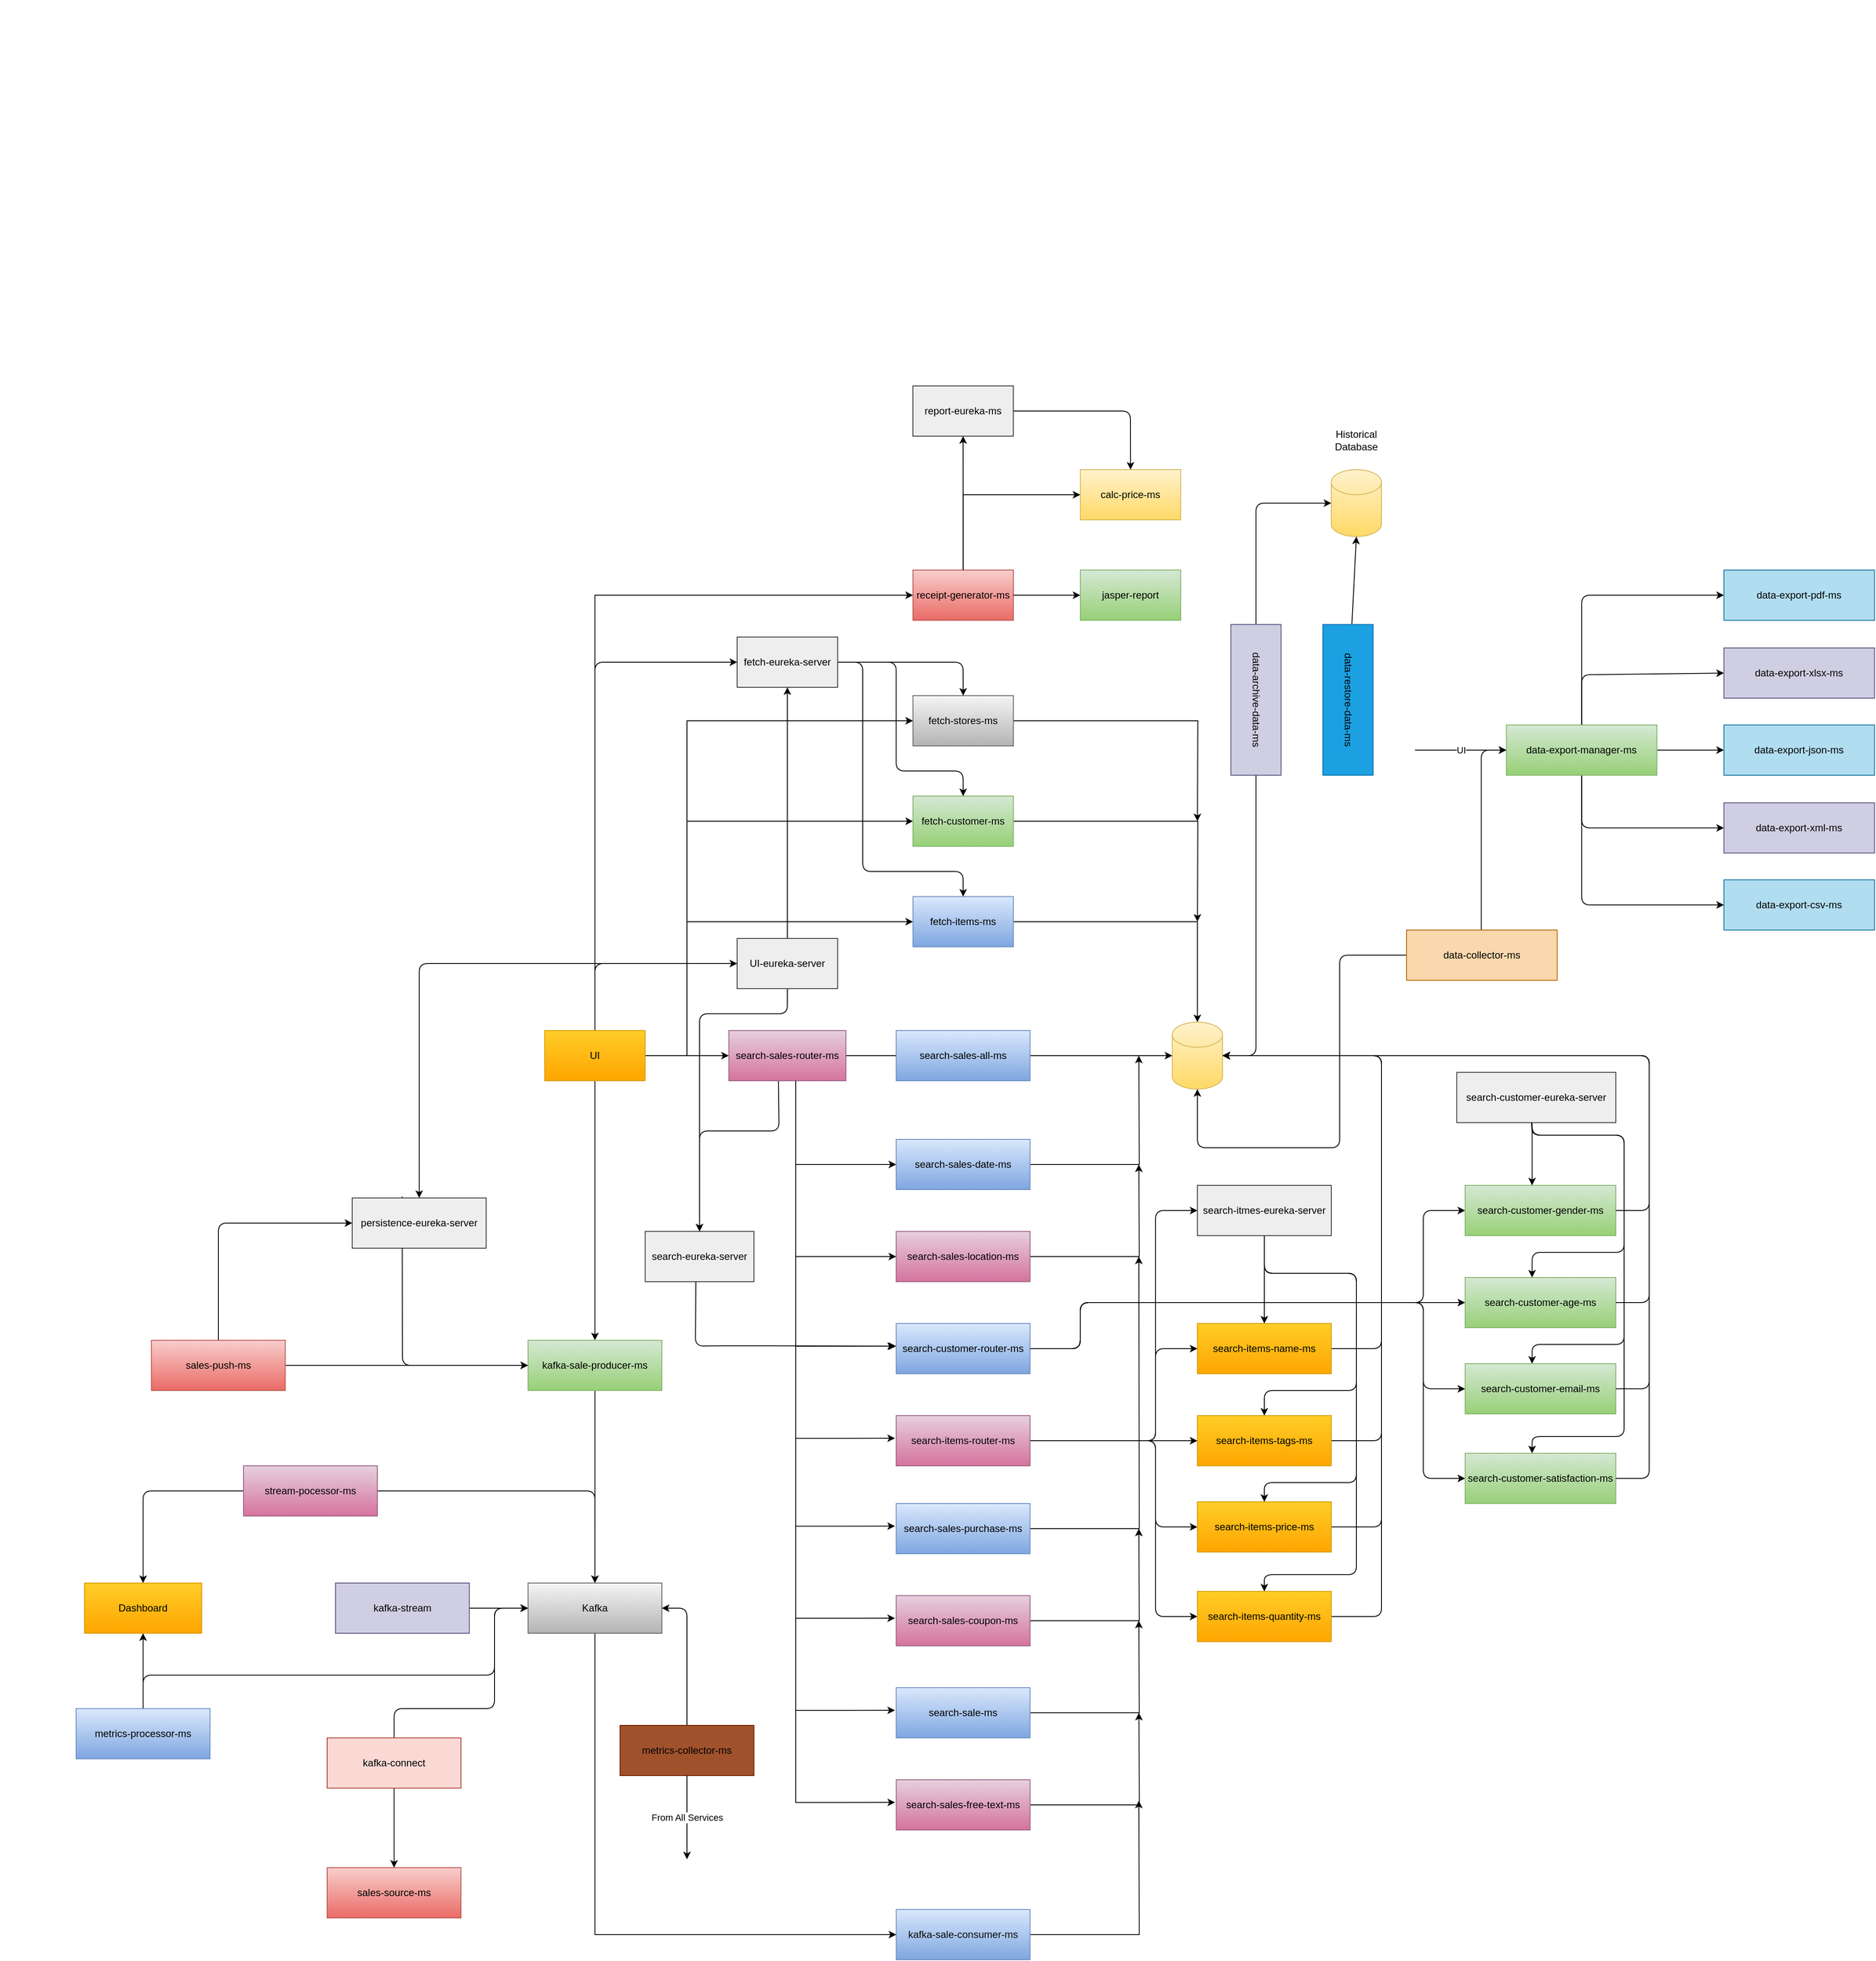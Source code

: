 <mxfile>
    <diagram name="Page-1" id="LnwlIgTbzqFxvhUvmdAp">
        <mxGraphModel dx="648" dy="462" grid="1" gridSize="10" guides="1" tooltips="1" connect="1" arrows="1" fold="1" page="1" pageScale="1" pageWidth="2339" pageHeight="3300" math="0" shadow="0">
            <root>
                <mxCell id="0"/>
                <mxCell id="1" parent="0"/>
                <mxCell id="n_p32m99cEEpmiuZ1xKt-35" style="edgeStyle=orthogonalEdgeStyle;rounded=0;orthogonalLoop=1;jettySize=auto;html=1;" parent="1" source="k_AekQBZjhVLjZ5sFI8h-2" edge="1">
                    <mxGeometry relative="1" as="geometry">
                        <mxPoint x="1430" y="980" as="targetPoint"/>
                    </mxGeometry>
                </mxCell>
                <mxCell id="n_p32m99cEEpmiuZ1xKt-33" style="edgeStyle=orthogonalEdgeStyle;rounded=0;orthogonalLoop=1;jettySize=auto;html=1;" parent="1" source="k_AekQBZjhVLjZ5sFI8h-3" edge="1">
                    <mxGeometry relative="1" as="geometry">
                        <mxPoint x="1430" y="1100" as="targetPoint"/>
                    </mxGeometry>
                </mxCell>
                <mxCell id="n_p32m99cEEpmiuZ1xKt-31" style="edgeStyle=orthogonalEdgeStyle;rounded=0;orthogonalLoop=1;jettySize=auto;html=1;" parent="1" source="k_AekQBZjhVLjZ5sFI8h-4" target="k_AekQBZjhVLjZ5sFI8h-16" edge="1">
                    <mxGeometry relative="1" as="geometry"/>
                </mxCell>
                <mxCell id="n_p32m99cEEpmiuZ1xKt-2" style="edgeStyle=orthogonalEdgeStyle;rounded=0;orthogonalLoop=1;jettySize=auto;html=1;entryX=0;entryY=0.5;entryDx=0;entryDy=0;" parent="1" source="k_AekQBZjhVLjZ5sFI8h-6" target="n_p32m99cEEpmiuZ1xKt-1" edge="1">
                    <mxGeometry relative="1" as="geometry"/>
                </mxCell>
                <mxCell id="n_p32m99cEEpmiuZ1xKt-30" style="edgeStyle=orthogonalEdgeStyle;rounded=0;orthogonalLoop=1;jettySize=auto;html=1;entryX=0;entryY=0.5;entryDx=0;entryDy=0;" parent="1" target="k_AekQBZjhVLjZ5sFI8h-4" edge="1">
                    <mxGeometry relative="1" as="geometry">
                        <mxPoint x="770" y="1260" as="sourcePoint"/>
                        <Array as="points">
                            <mxPoint x="820" y="1260"/>
                            <mxPoint x="820" y="1100"/>
                        </Array>
                    </mxGeometry>
                </mxCell>
                <mxCell id="n_p32m99cEEpmiuZ1xKt-32" style="edgeStyle=orthogonalEdgeStyle;rounded=0;orthogonalLoop=1;jettySize=auto;html=1;entryX=0;entryY=0.5;entryDx=0;entryDy=0;" parent="1" source="k_AekQBZjhVLjZ5sFI8h-6" target="k_AekQBZjhVLjZ5sFI8h-3" edge="1">
                    <mxGeometry relative="1" as="geometry">
                        <Array as="points">
                            <mxPoint x="820" y="1260"/>
                            <mxPoint x="820" y="980"/>
                        </Array>
                    </mxGeometry>
                </mxCell>
                <mxCell id="n_p32m99cEEpmiuZ1xKt-34" style="edgeStyle=orthogonalEdgeStyle;rounded=0;orthogonalLoop=1;jettySize=auto;html=1;entryX=0;entryY=0.5;entryDx=0;entryDy=0;" parent="1" source="k_AekQBZjhVLjZ5sFI8h-6" target="k_AekQBZjhVLjZ5sFI8h-2" edge="1">
                    <mxGeometry relative="1" as="geometry">
                        <Array as="points">
                            <mxPoint x="820" y="1260"/>
                            <mxPoint x="820" y="860"/>
                        </Array>
                    </mxGeometry>
                </mxCell>
                <mxCell id="n_p32m99cEEpmiuZ1xKt-36" style="edgeStyle=orthogonalEdgeStyle;rounded=0;orthogonalLoop=1;jettySize=auto;html=1;entryX=0;entryY=0.5;entryDx=0;entryDy=0;" parent="1" source="k_AekQBZjhVLjZ5sFI8h-6" target="k_AekQBZjhVLjZ5sFI8h-7" edge="1">
                    <mxGeometry relative="1" as="geometry">
                        <mxPoint x="710" y="690" as="targetPoint"/>
                        <Array as="points">
                            <mxPoint x="710" y="710"/>
                        </Array>
                    </mxGeometry>
                </mxCell>
                <mxCell id="n_p32m99cEEpmiuZ1xKt-47" style="edgeStyle=orthogonalEdgeStyle;rounded=0;orthogonalLoop=1;jettySize=auto;html=1;entryX=0.5;entryY=0;entryDx=0;entryDy=0;" parent="1" source="k_AekQBZjhVLjZ5sFI8h-6" target="n_p32m99cEEpmiuZ1xKt-45" edge="1">
                    <mxGeometry relative="1" as="geometry"/>
                </mxCell>
                <mxCell id="66" style="edgeStyle=none;html=1;entryX=0;entryY=0.5;entryDx=0;entryDy=0;fontColor=#000000;" parent="1" source="k_AekQBZjhVLjZ5sFI8h-6" target="64" edge="1">
                    <mxGeometry relative="1" as="geometry">
                        <Array as="points">
                            <mxPoint x="710" y="1000"/>
                            <mxPoint x="710" y="790"/>
                        </Array>
                    </mxGeometry>
                </mxCell>
                <mxCell id="96" style="edgeStyle=none;html=1;entryX=0;entryY=0.5;entryDx=0;entryDy=0;fontColor=#000000;" parent="1" source="k_AekQBZjhVLjZ5sFI8h-6" target="95" edge="1">
                    <mxGeometry relative="1" as="geometry">
                        <Array as="points">
                            <mxPoint x="710" y="1150"/>
                        </Array>
                    </mxGeometry>
                </mxCell>
                <mxCell id="k_AekQBZjhVLjZ5sFI8h-6" value="&lt;font color=&quot;#000000&quot;&gt;UI&lt;/font&gt;" style="rounded=0;whiteSpace=wrap;html=1;fillColor=#ffcd28;gradientColor=#ffa500;strokeColor=#d79b00;" parent="1" vertex="1">
                    <mxGeometry x="650" y="1230" width="120" height="60" as="geometry"/>
                </mxCell>
                <mxCell id="k_AekQBZjhVLjZ5sFI8h-16" value="" style="shape=cylinder3;whiteSpace=wrap;html=1;boundedLbl=1;backgroundOutline=1;size=15;fillColor=#fff2cc;gradientColor=#ffd966;strokeColor=#d6b656;" parent="1" vertex="1">
                    <mxGeometry x="1400" y="1220" width="60" height="80" as="geometry"/>
                </mxCell>
                <mxCell id="n_p32m99cEEpmiuZ1xKt-44" style="edgeStyle=orthogonalEdgeStyle;rounded=0;orthogonalLoop=1;jettySize=auto;html=1;" parent="1" source="k_AekQBZjhVLjZ5sFI8h-20" edge="1">
                    <mxGeometry relative="1" as="geometry">
                        <mxPoint x="1360" y="2150" as="targetPoint"/>
                    </mxGeometry>
                </mxCell>
                <mxCell id="k_AekQBZjhVLjZ5sFI8h-20" value="&lt;font color=&quot;#0b0a0a&quot;&gt;kafka-sale-consumer-ms&lt;/font&gt;" style="rounded=0;whiteSpace=wrap;html=1;fillColor=#dae8fc;gradientColor=#7ea6e0;strokeColor=#6c8ebf;" parent="1" vertex="1">
                    <mxGeometry x="1070.09" y="2280" width="159.91" height="60" as="geometry"/>
                </mxCell>
                <mxCell id="k_AekQBZjhVLjZ5sFI8h-23" value="" style="whiteSpace=wrap;html=1;aspect=fixed;" parent="1" vertex="1">
                    <mxGeometry width="90" as="geometry"/>
                </mxCell>
                <mxCell id="n_p32m99cEEpmiuZ1xKt-8" style="edgeStyle=orthogonalEdgeStyle;rounded=0;orthogonalLoop=1;jettySize=auto;html=1;entryX=0;entryY=0.5;entryDx=0;entryDy=0;" parent="1" source="n_p32m99cEEpmiuZ1xKt-1" target="n_p32m99cEEpmiuZ1xKt-7" edge="1">
                    <mxGeometry relative="1" as="geometry">
                        <Array as="points">
                            <mxPoint x="950" y="1500"/>
                        </Array>
                    </mxGeometry>
                </mxCell>
                <mxCell id="n_p32m99cEEpmiuZ1xKt-11" style="edgeStyle=orthogonalEdgeStyle;rounded=0;orthogonalLoop=1;jettySize=auto;html=1;entryX=-0.009;entryY=0.451;entryDx=0;entryDy=0;entryPerimeter=0;" parent="1" target="n_p32m99cEEpmiuZ1xKt-10" edge="1">
                    <mxGeometry relative="1" as="geometry">
                        <mxPoint x="890" y="1260" as="sourcePoint"/>
                        <mxPoint x="1063" y="1608" as="targetPoint"/>
                        <Array as="points">
                            <mxPoint x="950" y="1261"/>
                            <mxPoint x="950" y="1607"/>
                        </Array>
                    </mxGeometry>
                </mxCell>
                <mxCell id="72" style="edgeStyle=none;html=1;fontColor=#000000;exitX=0.566;exitY=1.006;exitDx=0;exitDy=0;exitPerimeter=0;entryX=0.5;entryY=0;entryDx=0;entryDy=0;" parent="1" target="71" edge="1">
                    <mxGeometry relative="1" as="geometry">
                        <mxPoint x="929.28" y="1290.0" as="sourcePoint"/>
                        <mxPoint x="840" y="1469" as="targetPoint"/>
                        <Array as="points">
                            <mxPoint x="930" y="1350"/>
                            <mxPoint x="890" y="1350"/>
                            <mxPoint x="835" y="1350"/>
                        </Array>
                    </mxGeometry>
                </mxCell>
                <mxCell id="n_p32m99cEEpmiuZ1xKt-1" value="&lt;font color=&quot;#000000&quot;&gt;search-sales-router-ms&lt;/font&gt;" style="rounded=0;whiteSpace=wrap;html=1;fillColor=#e6d0de;gradientColor=#d5739d;strokeColor=#996185;" parent="1" vertex="1">
                    <mxGeometry x="870" y="1230" width="140" height="60" as="geometry"/>
                </mxCell>
                <mxCell id="n_p32m99cEEpmiuZ1xKt-3" style="edgeStyle=orthogonalEdgeStyle;rounded=0;orthogonalLoop=1;jettySize=auto;html=1;entryX=0;entryY=0.5;entryDx=0;entryDy=0;entryPerimeter=0;" parent="1" source="n_p32m99cEEpmiuZ1xKt-1" target="k_AekQBZjhVLjZ5sFI8h-16" edge="1">
                    <mxGeometry relative="1" as="geometry"/>
                </mxCell>
                <mxCell id="n_p32m99cEEpmiuZ1xKt-6" style="edgeStyle=orthogonalEdgeStyle;rounded=0;orthogonalLoop=1;jettySize=auto;html=1;" parent="1" source="n_p32m99cEEpmiuZ1xKt-4" edge="1">
                    <mxGeometry relative="1" as="geometry">
                        <mxPoint x="1360" y="1260" as="targetPoint"/>
                    </mxGeometry>
                </mxCell>
                <mxCell id="n_p32m99cEEpmiuZ1xKt-4" value="&lt;span style=&quot;color: rgb(0, 0, 0);&quot;&gt;search-sales-date-ms&lt;/span&gt;" style="rounded=0;whiteSpace=wrap;html=1;fillColor=#dae8fc;gradientColor=#7ea6e0;strokeColor=#6c8ebf;" parent="1" vertex="1">
                    <mxGeometry x="1070" y="1360" width="160" height="60" as="geometry"/>
                </mxCell>
                <mxCell id="n_p32m99cEEpmiuZ1xKt-5" style="edgeStyle=orthogonalEdgeStyle;rounded=0;orthogonalLoop=1;jettySize=auto;html=1;entryX=0;entryY=0.5;entryDx=0;entryDy=0;" parent="1" target="n_p32m99cEEpmiuZ1xKt-4" edge="1">
                    <mxGeometry relative="1" as="geometry">
                        <mxPoint x="950" y="1290" as="sourcePoint"/>
                        <mxPoint x="1050" y="1367.02" as="targetPoint"/>
                        <Array as="points">
                            <mxPoint x="950" y="1290"/>
                            <mxPoint x="950" y="1390"/>
                        </Array>
                    </mxGeometry>
                </mxCell>
                <mxCell id="n_p32m99cEEpmiuZ1xKt-9" style="edgeStyle=orthogonalEdgeStyle;rounded=0;orthogonalLoop=1;jettySize=auto;html=1;" parent="1" source="n_p32m99cEEpmiuZ1xKt-7" edge="1">
                    <mxGeometry relative="1" as="geometry">
                        <mxPoint x="1360" y="1390" as="targetPoint"/>
                    </mxGeometry>
                </mxCell>
                <mxCell id="n_p32m99cEEpmiuZ1xKt-7" value="&lt;span style=&quot;color: rgb(0, 0, 0);&quot;&gt;search-sales-location-ms&lt;/span&gt;" style="rounded=0;whiteSpace=wrap;html=1;fillColor=#e6d0de;gradientColor=#d5739d;strokeColor=#996185;" parent="1" vertex="1">
                    <mxGeometry x="1070" y="1470" width="160" height="60" as="geometry"/>
                </mxCell>
                <mxCell id="n_p32m99cEEpmiuZ1xKt-10" value="&lt;span style=&quot;color: rgb(0, 0, 0);&quot;&gt;search-customer-router-ms&lt;/span&gt;" style="rounded=0;whiteSpace=wrap;html=1;fillColor=#dae8fc;gradientColor=#7ea6e0;strokeColor=#6c8ebf;" parent="1" vertex="1">
                    <mxGeometry x="1070" y="1580" width="160" height="60" as="geometry"/>
                </mxCell>
                <mxCell id="n_p32m99cEEpmiuZ1xKt-14" style="edgeStyle=orthogonalEdgeStyle;rounded=0;orthogonalLoop=1;jettySize=auto;html=1;entryX=-0.009;entryY=0.451;entryDx=0;entryDy=0;entryPerimeter=0;" parent="1" target="n_p32m99cEEpmiuZ1xKt-16" edge="1">
                    <mxGeometry relative="1" as="geometry">
                        <mxPoint x="950" y="1290" as="sourcePoint"/>
                        <mxPoint x="1063" y="1718" as="targetPoint"/>
                        <Array as="points">
                            <mxPoint x="950" y="1717"/>
                        </Array>
                    </mxGeometry>
                </mxCell>
                <mxCell id="17" style="edgeStyle=none;html=1;fontColor=#000000;entryX=0;entryY=0.5;entryDx=0;entryDy=0;" parent="1" source="n_p32m99cEEpmiuZ1xKt-16" target="14" edge="1">
                    <mxGeometry relative="1" as="geometry">
                        <mxPoint x="1410" y="1720" as="targetPoint"/>
                    </mxGeometry>
                </mxCell>
                <mxCell id="18" style="edgeStyle=none;html=1;entryX=0;entryY=0.5;entryDx=0;entryDy=0;fontColor=#000000;" parent="1" source="n_p32m99cEEpmiuZ1xKt-16" target="13" edge="1">
                    <mxGeometry relative="1" as="geometry">
                        <Array as="points">
                            <mxPoint x="1380" y="1720"/>
                            <mxPoint x="1380" y="1610"/>
                        </Array>
                    </mxGeometry>
                </mxCell>
                <mxCell id="19" style="edgeStyle=none;html=1;entryX=0;entryY=0.5;entryDx=0;entryDy=0;fontColor=#000000;" parent="1" source="n_p32m99cEEpmiuZ1xKt-16" target="15" edge="1">
                    <mxGeometry relative="1" as="geometry">
                        <Array as="points">
                            <mxPoint x="1380" y="1720"/>
                            <mxPoint x="1380" y="1823"/>
                        </Array>
                    </mxGeometry>
                </mxCell>
                <mxCell id="20" style="edgeStyle=none;html=1;entryX=0;entryY=0.5;entryDx=0;entryDy=0;fontColor=#000000;" parent="1" source="n_p32m99cEEpmiuZ1xKt-16" target="16" edge="1">
                    <mxGeometry relative="1" as="geometry">
                        <Array as="points">
                            <mxPoint x="1380" y="1720"/>
                            <mxPoint x="1380" y="1830"/>
                            <mxPoint x="1380" y="1930"/>
                        </Array>
                    </mxGeometry>
                </mxCell>
                <mxCell id="78" style="edgeStyle=none;html=1;entryX=0;entryY=0.5;entryDx=0;entryDy=0;fontColor=#000000;exitX=1;exitY=0.5;exitDx=0;exitDy=0;" parent="1" source="n_p32m99cEEpmiuZ1xKt-16" target="74" edge="1">
                    <mxGeometry relative="1" as="geometry">
                        <Array as="points">
                            <mxPoint x="1380" y="1720"/>
                            <mxPoint x="1380" y="1445"/>
                        </Array>
                    </mxGeometry>
                </mxCell>
                <mxCell id="n_p32m99cEEpmiuZ1xKt-16" value="&lt;span style=&quot;color: rgb(0, 0, 0);&quot;&gt;search-items-router-ms&lt;/span&gt;" style="rounded=0;whiteSpace=wrap;html=1;fillColor=#e6d0de;gradientColor=#d5739d;strokeColor=#996185;" parent="1" vertex="1">
                    <mxGeometry x="1070" y="1690" width="160" height="60" as="geometry"/>
                </mxCell>
                <mxCell id="n_p32m99cEEpmiuZ1xKt-17" style="edgeStyle=orthogonalEdgeStyle;rounded=0;orthogonalLoop=1;jettySize=auto;html=1;entryX=-0.009;entryY=0.451;entryDx=0;entryDy=0;entryPerimeter=0;" parent="1" target="n_p32m99cEEpmiuZ1xKt-19" edge="1">
                    <mxGeometry relative="1" as="geometry">
                        <mxPoint x="950" y="1290" as="sourcePoint"/>
                        <mxPoint x="1063" y="1823" as="targetPoint"/>
                        <Array as="points">
                            <mxPoint x="950" y="1822"/>
                        </Array>
                    </mxGeometry>
                </mxCell>
                <mxCell id="n_p32m99cEEpmiuZ1xKt-18" style="edgeStyle=orthogonalEdgeStyle;rounded=0;orthogonalLoop=1;jettySize=auto;html=1;" parent="1" source="n_p32m99cEEpmiuZ1xKt-19" edge="1">
                    <mxGeometry relative="1" as="geometry">
                        <mxPoint x="1360" y="1500" as="targetPoint"/>
                    </mxGeometry>
                </mxCell>
                <mxCell id="n_p32m99cEEpmiuZ1xKt-19" value="&lt;span style=&quot;color: rgb(0, 0, 0);&quot;&gt;search-sales-purchase-ms&lt;/span&gt;" style="rounded=0;whiteSpace=wrap;html=1;fillColor=#dae8fc;gradientColor=#7ea6e0;strokeColor=#6c8ebf;" parent="1" vertex="1">
                    <mxGeometry x="1070" y="1795" width="160" height="60" as="geometry"/>
                </mxCell>
                <mxCell id="n_p32m99cEEpmiuZ1xKt-20" style="edgeStyle=orthogonalEdgeStyle;rounded=0;orthogonalLoop=1;jettySize=auto;html=1;entryX=-0.009;entryY=0.451;entryDx=0;entryDy=0;entryPerimeter=0;" parent="1" target="n_p32m99cEEpmiuZ1xKt-22" edge="1">
                    <mxGeometry relative="1" as="geometry">
                        <mxPoint x="950" y="1290" as="sourcePoint"/>
                        <mxPoint x="1063" y="1933" as="targetPoint"/>
                        <Array as="points">
                            <mxPoint x="950" y="1932"/>
                        </Array>
                    </mxGeometry>
                </mxCell>
                <mxCell id="n_p32m99cEEpmiuZ1xKt-21" style="edgeStyle=orthogonalEdgeStyle;rounded=0;orthogonalLoop=1;jettySize=auto;html=1;" parent="1" source="n_p32m99cEEpmiuZ1xKt-22" edge="1">
                    <mxGeometry relative="1" as="geometry">
                        <mxPoint x="1360" y="1825" as="targetPoint"/>
                    </mxGeometry>
                </mxCell>
                <mxCell id="n_p32m99cEEpmiuZ1xKt-22" value="&lt;span style=&quot;color: rgb(0, 0, 0);&quot;&gt;search-sales&lt;/span&gt;&lt;font color=&quot;#000000&quot;&gt;-coupon-ms&lt;/font&gt;" style="rounded=0;whiteSpace=wrap;html=1;fillColor=#e6d0de;gradientColor=#d5739d;strokeColor=#996185;" parent="1" vertex="1">
                    <mxGeometry x="1070" y="1905" width="160" height="60" as="geometry"/>
                </mxCell>
                <mxCell id="n_p32m99cEEpmiuZ1xKt-24" style="edgeStyle=orthogonalEdgeStyle;rounded=0;orthogonalLoop=1;jettySize=auto;html=1;entryX=-0.009;entryY=0.451;entryDx=0;entryDy=0;entryPerimeter=0;" parent="1" target="n_p32m99cEEpmiuZ1xKt-26" edge="1">
                    <mxGeometry relative="1" as="geometry">
                        <mxPoint x="950" y="1290" as="sourcePoint"/>
                        <mxPoint x="1063" y="2043" as="targetPoint"/>
                        <Array as="points">
                            <mxPoint x="950" y="2042"/>
                        </Array>
                    </mxGeometry>
                </mxCell>
                <mxCell id="n_p32m99cEEpmiuZ1xKt-25" style="edgeStyle=orthogonalEdgeStyle;rounded=0;orthogonalLoop=1;jettySize=auto;html=1;" parent="1" source="n_p32m99cEEpmiuZ1xKt-26" edge="1">
                    <mxGeometry relative="1" as="geometry">
                        <mxPoint x="1360" y="1935" as="targetPoint"/>
                    </mxGeometry>
                </mxCell>
                <mxCell id="n_p32m99cEEpmiuZ1xKt-26" value="&lt;span style=&quot;color: rgb(0, 0, 0);&quot;&gt;search-sale-ms&lt;/span&gt;" style="rounded=0;whiteSpace=wrap;html=1;fillColor=#dae8fc;gradientColor=#7ea6e0;strokeColor=#6c8ebf;" parent="1" vertex="1">
                    <mxGeometry x="1070" y="2015" width="160" height="60" as="geometry"/>
                </mxCell>
                <mxCell id="n_p32m99cEEpmiuZ1xKt-27" style="edgeStyle=orthogonalEdgeStyle;rounded=0;orthogonalLoop=1;jettySize=auto;html=1;entryX=-0.009;entryY=0.451;entryDx=0;entryDy=0;entryPerimeter=0;" parent="1" target="n_p32m99cEEpmiuZ1xKt-29" edge="1">
                    <mxGeometry relative="1" as="geometry">
                        <mxPoint x="950" y="1300" as="sourcePoint"/>
                        <mxPoint x="1063.09" y="2153" as="targetPoint"/>
                        <Array as="points">
                            <mxPoint x="950" y="1290"/>
                            <mxPoint x="950" y="2152"/>
                        </Array>
                    </mxGeometry>
                </mxCell>
                <mxCell id="n_p32m99cEEpmiuZ1xKt-28" style="edgeStyle=orthogonalEdgeStyle;rounded=0;orthogonalLoop=1;jettySize=auto;html=1;" parent="1" source="n_p32m99cEEpmiuZ1xKt-29" edge="1">
                    <mxGeometry relative="1" as="geometry">
                        <mxPoint x="1360.09" y="2045" as="targetPoint"/>
                    </mxGeometry>
                </mxCell>
                <mxCell id="n_p32m99cEEpmiuZ1xKt-29" value="&lt;span style=&quot;color: rgb(0, 0, 0);&quot;&gt;search-sales-free-text-ms&lt;/span&gt;" style="rounded=0;whiteSpace=wrap;html=1;fillColor=#e6d0de;gradientColor=#d5739d;strokeColor=#996185;" parent="1" vertex="1">
                    <mxGeometry x="1070.09" y="2125" width="160" height="60" as="geometry"/>
                </mxCell>
                <mxCell id="n_p32m99cEEpmiuZ1xKt-43" style="edgeStyle=orthogonalEdgeStyle;rounded=0;orthogonalLoop=1;jettySize=auto;html=1;entryX=0;entryY=0.5;entryDx=0;entryDy=0;exitX=0.5;exitY=1;exitDx=0;exitDy=0;" parent="1" source="n_p32m99cEEpmiuZ1xKt-41" target="k_AekQBZjhVLjZ5sFI8h-20" edge="1">
                    <mxGeometry relative="1" as="geometry">
                        <mxPoint x="710" y="1730" as="sourcePoint"/>
                        <Array as="points">
                            <mxPoint x="710" y="2310"/>
                        </Array>
                    </mxGeometry>
                </mxCell>
                <mxCell id="n_p32m99cEEpmiuZ1xKt-41" value="&lt;font color=&quot;#000000&quot;&gt;Kafka&lt;/font&gt;" style="rounded=0;whiteSpace=wrap;html=1;fillColor=#f5f5f5;gradientColor=#b3b3b3;strokeColor=#666666;" parent="1" vertex="1">
                    <mxGeometry x="630.05" y="1890" width="159.91" height="60" as="geometry"/>
                </mxCell>
                <mxCell id="n_p32m99cEEpmiuZ1xKt-48" style="edgeStyle=orthogonalEdgeStyle;rounded=0;orthogonalLoop=1;jettySize=auto;html=1;entryX=0.5;entryY=0;entryDx=0;entryDy=0;" parent="1" source="n_p32m99cEEpmiuZ1xKt-45" target="n_p32m99cEEpmiuZ1xKt-41" edge="1">
                    <mxGeometry relative="1" as="geometry"/>
                </mxCell>
                <mxCell id="n_p32m99cEEpmiuZ1xKt-45" value="&lt;font color=&quot;#000000&quot;&gt;kafka-sale-producer-ms&lt;/font&gt;" style="rounded=0;whiteSpace=wrap;html=1;fillColor=#d5e8d4;gradientColor=#97d077;strokeColor=#82b366;" parent="1" vertex="1">
                    <mxGeometry x="630.05" y="1600" width="159.91" height="60" as="geometry"/>
                </mxCell>
                <mxCell id="oRM4DhLdFYv9oafPMZ9c-1" value="&lt;span style=&quot;color: rgb(0, 0, 0);&quot;&gt;search-sales-all-ms&lt;/span&gt;" style="rounded=0;whiteSpace=wrap;html=1;fillColor=#dae8fc;gradientColor=#7ea6e0;strokeColor=#6c8ebf;" parent="1" vertex="1">
                    <mxGeometry x="1070" y="1230" width="160" height="60" as="geometry"/>
                </mxCell>
                <mxCell id="21" style="edgeStyle=none;html=1;fontColor=#000000;entryX=0;entryY=0.5;entryDx=0;entryDy=0;" parent="1" target="26" edge="1">
                    <mxGeometry relative="1" as="geometry">
                        <mxPoint x="1730" y="1555" as="targetPoint"/>
                        <mxPoint x="1230" y="1610" as="sourcePoint"/>
                        <Array as="points">
                            <mxPoint x="1290" y="1610"/>
                            <mxPoint x="1290" y="1555"/>
                        </Array>
                    </mxGeometry>
                </mxCell>
                <mxCell id="22" style="edgeStyle=none;html=1;entryX=0;entryY=0.5;entryDx=0;entryDy=0;fontColor=#000000;" parent="1" target="25" edge="1">
                    <mxGeometry relative="1" as="geometry">
                        <mxPoint x="1230" y="1610" as="sourcePoint"/>
                        <Array as="points">
                            <mxPoint x="1290" y="1610"/>
                            <mxPoint x="1290" y="1555"/>
                            <mxPoint x="1700" y="1555"/>
                            <mxPoint x="1700" y="1445"/>
                        </Array>
                    </mxGeometry>
                </mxCell>
                <mxCell id="23" style="edgeStyle=none;html=1;entryX=0;entryY=0.5;entryDx=0;entryDy=0;fontColor=#000000;" parent="1" target="27" edge="1">
                    <mxGeometry relative="1" as="geometry">
                        <mxPoint x="1230" y="1610" as="sourcePoint"/>
                        <Array as="points">
                            <mxPoint x="1290" y="1610"/>
                            <mxPoint x="1290" y="1555"/>
                            <mxPoint x="1700" y="1555"/>
                            <mxPoint x="1700" y="1658"/>
                        </Array>
                    </mxGeometry>
                </mxCell>
                <mxCell id="24" style="edgeStyle=none;html=1;entryX=0;entryY=0.5;entryDx=0;entryDy=0;fontColor=#000000;" parent="1" target="28" edge="1">
                    <mxGeometry relative="1" as="geometry">
                        <mxPoint x="1230" y="1610" as="sourcePoint"/>
                        <Array as="points">
                            <mxPoint x="1290" y="1610"/>
                            <mxPoint x="1290" y="1555"/>
                            <mxPoint x="1700" y="1555"/>
                            <mxPoint x="1700" y="1665"/>
                            <mxPoint x="1700" y="1765"/>
                        </Array>
                    </mxGeometry>
                </mxCell>
                <mxCell id="31" value="" style="group" parent="1" vertex="1" connectable="0">
                    <mxGeometry x="1750" y="1415" width="180" height="380" as="geometry"/>
                </mxCell>
                <mxCell id="25" value="&lt;span style=&quot;color: rgb(0, 0, 0);&quot;&gt;search-customer-gender-ms&lt;/span&gt;" style="rounded=0;whiteSpace=wrap;html=1;fillColor=#d5e8d4;gradientColor=#97d077;strokeColor=#82b366;" parent="31" vertex="1">
                    <mxGeometry width="180" height="60" as="geometry"/>
                </mxCell>
                <mxCell id="26" value="&lt;span style=&quot;color: rgb(0, 0, 0);&quot;&gt;search-customer-age-ms&lt;/span&gt;" style="rounded=0;whiteSpace=wrap;html=1;fillColor=#d5e8d4;gradientColor=#97d077;strokeColor=#82b366;" parent="31" vertex="1">
                    <mxGeometry y="110" width="180" height="60" as="geometry"/>
                </mxCell>
                <mxCell id="27" value="&lt;span style=&quot;color: rgb(0, 0, 0);&quot;&gt;search-customer-email-ms&lt;/span&gt;" style="rounded=0;whiteSpace=wrap;html=1;fillColor=#d5e8d4;gradientColor=#97d077;strokeColor=#82b366;" parent="31" vertex="1">
                    <mxGeometry y="213" width="180" height="60" as="geometry"/>
                </mxCell>
                <mxCell id="28" value="&lt;font color=&quot;#000000&quot;&gt;search-customer-satisfaction&lt;/font&gt;&lt;font color=&quot;#000000&quot;&gt;-ms&lt;/font&gt;" style="rounded=0;whiteSpace=wrap;html=1;fillColor=#d5e8d4;gradientColor=#97d077;strokeColor=#82b366;" parent="31" vertex="1">
                    <mxGeometry y="320" width="180" height="60" as="geometry"/>
                </mxCell>
                <mxCell id="84" style="edgeStyle=none;html=1;entryX=0.5;entryY=0;entryDx=0;entryDy=0;fontColor=#000000;" parent="31" edge="1">
                    <mxGeometry relative="1" as="geometry">
                        <mxPoint x="80" y="-105" as="sourcePoint"/>
                        <mxPoint x="80" as="targetPoint"/>
                    </mxGeometry>
                </mxCell>
                <mxCell id="85" style="edgeStyle=none;html=1;exitX=0.5;exitY=1;exitDx=0;exitDy=0;fontColor=#000000;" parent="31" edge="1">
                    <mxGeometry relative="1" as="geometry">
                        <mxPoint x="80" y="-105" as="sourcePoint"/>
                        <mxPoint x="80" y="110" as="targetPoint"/>
                        <Array as="points">
                            <mxPoint x="80" y="-60"/>
                            <mxPoint x="190" y="-60"/>
                            <mxPoint x="190" y="80"/>
                            <mxPoint x="80" y="80"/>
                        </Array>
                    </mxGeometry>
                </mxCell>
                <mxCell id="86" style="edgeStyle=none;html=1;fontColor=#000000;exitX=0.5;exitY=1;exitDx=0;exitDy=0;entryX=0.5;entryY=0;entryDx=0;entryDy=0;" parent="31" edge="1">
                    <mxGeometry relative="1" as="geometry">
                        <mxPoint x="80" y="-105" as="sourcePoint"/>
                        <mxPoint x="80" y="213" as="targetPoint"/>
                        <Array as="points">
                            <mxPoint x="80" y="-60"/>
                            <mxPoint x="190" y="-60"/>
                            <mxPoint x="190" y="80"/>
                            <mxPoint x="190" y="190"/>
                            <mxPoint x="80" y="190"/>
                        </Array>
                    </mxGeometry>
                </mxCell>
                <mxCell id="87" style="edgeStyle=none;html=1;entryX=0.5;entryY=0;entryDx=0;entryDy=0;fontColor=#000000;exitX=0.47;exitY=0.998;exitDx=0;exitDy=0;exitPerimeter=0;" parent="31" source="76" edge="1">
                    <mxGeometry relative="1" as="geometry">
                        <mxPoint x="80" y="-95" as="sourcePoint"/>
                        <mxPoint x="80" y="320.0" as="targetPoint"/>
                        <Array as="points">
                            <mxPoint x="80" y="-60"/>
                            <mxPoint x="190" y="-60"/>
                            <mxPoint x="190" y="70"/>
                            <mxPoint x="190" y="300"/>
                            <mxPoint x="80" y="300"/>
                        </Array>
                    </mxGeometry>
                </mxCell>
                <mxCell id="33" style="edgeStyle=none;html=1;entryX=1;entryY=0.5;entryDx=0;entryDy=0;entryPerimeter=0;fontColor=#000000;exitX=1;exitY=0.5;exitDx=0;exitDy=0;" parent="1" source="13" target="k_AekQBZjhVLjZ5sFI8h-16" edge="1">
                    <mxGeometry relative="1" as="geometry">
                        <Array as="points">
                            <mxPoint x="1650" y="1610"/>
                            <mxPoint x="1650" y="1480"/>
                            <mxPoint x="1650" y="1370"/>
                            <mxPoint x="1650" y="1260"/>
                        </Array>
                    </mxGeometry>
                </mxCell>
                <mxCell id="34" style="edgeStyle=none;html=1;fontColor=#000000;entryX=1;entryY=0.5;entryDx=0;entryDy=0;entryPerimeter=0;exitX=1;exitY=0.5;exitDx=0;exitDy=0;" parent="1" source="14" target="k_AekQBZjhVLjZ5sFI8h-16" edge="1">
                    <mxGeometry relative="1" as="geometry">
                        <mxPoint x="1480" y="1500" as="targetPoint"/>
                        <Array as="points">
                            <mxPoint x="1650" y="1720"/>
                            <mxPoint x="1650" y="1610"/>
                            <mxPoint x="1650" y="1260"/>
                        </Array>
                    </mxGeometry>
                </mxCell>
                <mxCell id="35" style="edgeStyle=none;html=1;fontColor=#000000;entryX=1;entryY=0.5;entryDx=0;entryDy=0;entryPerimeter=0;exitX=1;exitY=0.5;exitDx=0;exitDy=0;" parent="1" source="15" target="k_AekQBZjhVLjZ5sFI8h-16" edge="1">
                    <mxGeometry relative="1" as="geometry">
                        <mxPoint x="1660" y="1823" as="targetPoint"/>
                        <mxPoint x="1551" y="1793" as="sourcePoint"/>
                        <Array as="points">
                            <mxPoint x="1650" y="1823"/>
                            <mxPoint x="1650" y="1720"/>
                            <mxPoint x="1650" y="1260"/>
                        </Array>
                    </mxGeometry>
                </mxCell>
                <mxCell id="36" style="edgeStyle=none;html=1;entryX=1;entryY=0.5;entryDx=0;entryDy=0;entryPerimeter=0;fontColor=#000000;" parent="1" source="16" target="k_AekQBZjhVLjZ5sFI8h-16" edge="1">
                    <mxGeometry relative="1" as="geometry">
                        <Array as="points">
                            <mxPoint x="1650" y="1930"/>
                            <mxPoint x="1650" y="1260"/>
                        </Array>
                    </mxGeometry>
                </mxCell>
                <mxCell id="37" style="edgeStyle=none;html=1;fontColor=#000000;exitX=1;exitY=0.5;exitDx=0;exitDy=0;" parent="1" source="25" edge="1">
                    <mxGeometry relative="1" as="geometry">
                        <mxPoint x="1460" y="1260" as="targetPoint"/>
                        <Array as="points">
                            <mxPoint x="1970" y="1445"/>
                            <mxPoint x="1970" y="1260"/>
                            <mxPoint x="1650" y="1260"/>
                        </Array>
                    </mxGeometry>
                </mxCell>
                <mxCell id="38" style="edgeStyle=none;html=1;entryX=1;entryY=0.5;entryDx=0;entryDy=0;entryPerimeter=0;fontColor=#000000;" parent="1" source="26" target="k_AekQBZjhVLjZ5sFI8h-16" edge="1">
                    <mxGeometry relative="1" as="geometry">
                        <Array as="points">
                            <mxPoint x="1970" y="1555"/>
                            <mxPoint x="1970" y="1260"/>
                        </Array>
                    </mxGeometry>
                </mxCell>
                <mxCell id="39" style="edgeStyle=none;html=1;entryX=1;entryY=0.5;entryDx=0;entryDy=0;entryPerimeter=0;fontColor=#000000;" parent="1" source="27" target="k_AekQBZjhVLjZ5sFI8h-16" edge="1">
                    <mxGeometry relative="1" as="geometry">
                        <Array as="points">
                            <mxPoint x="1970" y="1658"/>
                            <mxPoint x="1970" y="1260"/>
                        </Array>
                    </mxGeometry>
                </mxCell>
                <mxCell id="40" style="edgeStyle=none;html=1;entryX=1;entryY=0.5;entryDx=0;entryDy=0;entryPerimeter=0;fontColor=#000000;" parent="1" source="28" target="k_AekQBZjhVLjZ5sFI8h-16" edge="1">
                    <mxGeometry relative="1" as="geometry">
                        <Array as="points">
                            <mxPoint x="1970" y="1765"/>
                            <mxPoint x="1970" y="1260"/>
                        </Array>
                    </mxGeometry>
                </mxCell>
                <mxCell id="41" value="&lt;font color=&quot;#000000&quot;&gt;sales-source-ms&lt;/font&gt;" style="rounded=0;whiteSpace=wrap;html=1;fillColor=#f8cecc;gradientColor=#ea6b66;strokeColor=#b85450;" parent="1" vertex="1">
                    <mxGeometry x="390.0" y="2230" width="159.91" height="60" as="geometry"/>
                </mxCell>
                <mxCell id="103" style="edgeStyle=none;html=1;entryX=0.5;entryY=0;entryDx=0;entryDy=0;fontColor=#000000;" parent="1" source="42" target="41" edge="1">
                    <mxGeometry relative="1" as="geometry"/>
                </mxCell>
                <mxCell id="104" style="edgeStyle=none;html=1;entryX=0;entryY=0.5;entryDx=0;entryDy=0;fontColor=#000000;" parent="1" source="42" target="n_p32m99cEEpmiuZ1xKt-41" edge="1">
                    <mxGeometry relative="1" as="geometry">
                        <Array as="points">
                            <mxPoint x="470" y="2040"/>
                            <mxPoint x="590" y="2040"/>
                            <mxPoint x="590" y="1920"/>
                        </Array>
                    </mxGeometry>
                </mxCell>
                <mxCell id="42" value="&lt;font color=&quot;#000000&quot;&gt;kafka-connect&lt;/font&gt;" style="rounded=0;whiteSpace=wrap;html=1;fillColor=#fad9d5;strokeColor=#ae4132;" parent="1" vertex="1">
                    <mxGeometry x="390.0" y="2075" width="159.91" height="60" as="geometry"/>
                </mxCell>
                <mxCell id="49" style="edgeStyle=none;html=1;entryX=0;entryY=0.5;entryDx=0;entryDy=0;fontColor=#000000;" parent="1" source="46" target="n_p32m99cEEpmiuZ1xKt-45" edge="1">
                    <mxGeometry relative="1" as="geometry"/>
                </mxCell>
                <mxCell id="89" style="edgeStyle=none;html=1;entryX=0;entryY=0.5;entryDx=0;entryDy=0;fontColor=#000000;" parent="1" source="46" target="88" edge="1">
                    <mxGeometry relative="1" as="geometry">
                        <Array as="points">
                            <mxPoint x="260" y="1460"/>
                        </Array>
                    </mxGeometry>
                </mxCell>
                <mxCell id="46" value="&lt;font color=&quot;#000000&quot;&gt;sales-push-ms&lt;/font&gt;" style="rounded=0;whiteSpace=wrap;html=1;fillColor=#f8cecc;gradientColor=#ea6b66;strokeColor=#b85450;" parent="1" vertex="1">
                    <mxGeometry x="180.0" y="1600" width="159.91" height="60" as="geometry"/>
                </mxCell>
                <mxCell id="59" value="" style="group" parent="1" vertex="1" connectable="0">
                    <mxGeometry x="1090.09" y="830" width="120.0" height="300" as="geometry"/>
                </mxCell>
                <mxCell id="k_AekQBZjhVLjZ5sFI8h-2" value="&lt;font color=&quot;#000000&quot;&gt;fetch-stores-ms&lt;/font&gt;" style="rounded=0;whiteSpace=wrap;html=1;fillColor=#f5f5f5;gradientColor=#b3b3b3;strokeColor=#666666;" parent="59" vertex="1">
                    <mxGeometry width="120" height="60" as="geometry"/>
                </mxCell>
                <mxCell id="k_AekQBZjhVLjZ5sFI8h-3" value="&lt;font color=&quot;#050505&quot;&gt;fetch-customer-ms&lt;/font&gt;" style="rounded=0;whiteSpace=wrap;html=1;fillColor=#d5e8d4;gradientColor=#97d077;strokeColor=#82b366;" parent="59" vertex="1">
                    <mxGeometry y="120" width="120" height="60" as="geometry"/>
                </mxCell>
                <mxCell id="k_AekQBZjhVLjZ5sFI8h-4" value="&lt;font color=&quot;#000000&quot;&gt;fetch-items-ms&lt;/font&gt;" style="rounded=0;whiteSpace=wrap;html=1;fillColor=#dae8fc;gradientColor=#7ea6e0;strokeColor=#6c8ebf;" parent="59" vertex="1">
                    <mxGeometry x="2.274e-13" y="240" width="120" height="60" as="geometry"/>
                </mxCell>
                <mxCell id="k_AekQBZjhVLjZ5sFI8h-5" value="&lt;font color=&quot;#000000&quot;&gt;calc-price-ms&lt;/font&gt;" style="rounded=0;whiteSpace=wrap;html=1;fillColor=#fff2cc;gradientColor=#ffd966;strokeColor=#d6b656;" parent="1" vertex="1">
                    <mxGeometry x="1290.09" y="560" width="120" height="60" as="geometry"/>
                </mxCell>
                <mxCell id="62" style="edgeStyle=none;html=1;entryX=0.5;entryY=1;entryDx=0;entryDy=0;fontColor=#000000;" parent="1" source="k_AekQBZjhVLjZ5sFI8h-7" target="61" edge="1">
                    <mxGeometry relative="1" as="geometry"/>
                </mxCell>
                <mxCell id="k_AekQBZjhVLjZ5sFI8h-7" value="&lt;font color=&quot;#000000&quot;&gt;receipt-generator-ms&lt;/font&gt;" style="rounded=0;whiteSpace=wrap;html=1;fillColor=#f8cecc;gradientColor=#ea6b66;strokeColor=#b85450;" parent="1" vertex="1">
                    <mxGeometry x="1090.09" y="680" width="120" height="60" as="geometry"/>
                </mxCell>
                <mxCell id="k_AekQBZjhVLjZ5sFI8h-14" value="&lt;font color=&quot;#000000&quot;&gt;jasper-report&lt;/font&gt;" style="rounded=0;whiteSpace=wrap;html=1;fillColor=#d5e8d4;gradientColor=#97d077;strokeColor=#82b366;" parent="1" vertex="1">
                    <mxGeometry x="1290.09" y="680" width="120" height="60" as="geometry"/>
                </mxCell>
                <mxCell id="n_p32m99cEEpmiuZ1xKt-38" style="edgeStyle=orthogonalEdgeStyle;rounded=0;orthogonalLoop=1;jettySize=auto;html=1;exitX=0.5;exitY=0;exitDx=0;exitDy=0;entryX=0;entryY=0.5;entryDx=0;entryDy=0;" parent="1" source="k_AekQBZjhVLjZ5sFI8h-7" target="k_AekQBZjhVLjZ5sFI8h-5" edge="1">
                    <mxGeometry relative="1" as="geometry"/>
                </mxCell>
                <mxCell id="k_AekQBZjhVLjZ5sFI8h-15" style="edgeStyle=orthogonalEdgeStyle;rounded=0;orthogonalLoop=1;jettySize=auto;html=1;entryX=0;entryY=0.5;entryDx=0;entryDy=0;" parent="1" source="k_AekQBZjhVLjZ5sFI8h-7" target="k_AekQBZjhVLjZ5sFI8h-14" edge="1">
                    <mxGeometry relative="1" as="geometry"/>
                </mxCell>
                <mxCell id="67" style="edgeStyle=none;html=1;entryX=0.5;entryY=0;entryDx=0;entryDy=0;fontColor=#000000;" parent="1" source="61" target="k_AekQBZjhVLjZ5sFI8h-5" edge="1">
                    <mxGeometry relative="1" as="geometry">
                        <Array as="points">
                            <mxPoint x="1350" y="490"/>
                        </Array>
                    </mxGeometry>
                </mxCell>
                <mxCell id="61" value="&lt;font color=&quot;#000000&quot;&gt;report-eureka-ms&lt;/font&gt;" style="rounded=0;whiteSpace=wrap;html=1;fillColor=#eeeeee;strokeColor=#36393d;" parent="1" vertex="1">
                    <mxGeometry x="1090.0" y="460" width="120" height="60" as="geometry"/>
                </mxCell>
                <mxCell id="68" style="edgeStyle=none;html=1;entryX=0.5;entryY=0;entryDx=0;entryDy=0;fontColor=#000000;" parent="1" source="64" target="k_AekQBZjhVLjZ5sFI8h-2" edge="1">
                    <mxGeometry relative="1" as="geometry">
                        <Array as="points">
                            <mxPoint x="1150" y="790"/>
                        </Array>
                    </mxGeometry>
                </mxCell>
                <mxCell id="69" style="edgeStyle=none;html=1;entryX=0.5;entryY=0;entryDx=0;entryDy=0;fontColor=#000000;" parent="1" source="64" target="k_AekQBZjhVLjZ5sFI8h-3" edge="1">
                    <mxGeometry relative="1" as="geometry">
                        <Array as="points">
                            <mxPoint x="1070" y="790"/>
                            <mxPoint x="1070" y="850"/>
                            <mxPoint x="1070" y="870"/>
                            <mxPoint x="1070" y="920"/>
                            <mxPoint x="1150" y="920"/>
                        </Array>
                    </mxGeometry>
                </mxCell>
                <mxCell id="70" style="edgeStyle=none;html=1;entryX=0.5;entryY=0;entryDx=0;entryDy=0;fontColor=#000000;" parent="1" target="k_AekQBZjhVLjZ5sFI8h-4" edge="1">
                    <mxGeometry relative="1" as="geometry">
                        <mxPoint x="1000" y="790" as="sourcePoint"/>
                        <Array as="points">
                            <mxPoint x="1030" y="790"/>
                            <mxPoint x="1030" y="1040"/>
                            <mxPoint x="1150" y="1040"/>
                        </Array>
                    </mxGeometry>
                </mxCell>
                <mxCell id="64" value="&lt;font color=&quot;#000000&quot;&gt;fetch-eureka-server&lt;/font&gt;" style="rounded=0;whiteSpace=wrap;html=1;fillColor=#eeeeee;strokeColor=#36393d;" parent="1" vertex="1">
                    <mxGeometry x="880.0" y="760" width="120" height="60" as="geometry"/>
                </mxCell>
                <mxCell id="73" style="edgeStyle=none;html=1;fontColor=#000000;exitX=0.466;exitY=0.999;exitDx=0;exitDy=0;exitPerimeter=0;" parent="1" source="71" edge="1">
                    <mxGeometry relative="1" as="geometry">
                        <mxPoint x="1070" y="1607" as="targetPoint"/>
                        <Array as="points">
                            <mxPoint x="830" y="1607"/>
                            <mxPoint x="850.04" y="1606.64"/>
                            <mxPoint x="870.04" y="1606.64"/>
                            <mxPoint x="910.04" y="1606.64"/>
                        </Array>
                    </mxGeometry>
                </mxCell>
                <mxCell id="71" value="&lt;font color=&quot;#000000&quot;&gt;search-eureka-server&lt;/font&gt;" style="rounded=0;whiteSpace=wrap;html=1;fillColor=#eeeeee;strokeColor=#36393d;" parent="1" vertex="1">
                    <mxGeometry x="770" y="1470" width="130" height="60" as="geometry"/>
                </mxCell>
                <mxCell id="79" style="edgeStyle=none;html=1;entryX=0.5;entryY=0;entryDx=0;entryDy=0;fontColor=#000000;" parent="1" source="74" target="13" edge="1">
                    <mxGeometry relative="1" as="geometry"/>
                </mxCell>
                <mxCell id="81" style="edgeStyle=none;html=1;exitX=0.5;exitY=1;exitDx=0;exitDy=0;fontColor=#000000;" parent="1" source="74" target="14" edge="1">
                    <mxGeometry relative="1" as="geometry">
                        <Array as="points">
                            <mxPoint x="1510" y="1520"/>
                            <mxPoint x="1620" y="1520"/>
                            <mxPoint x="1620" y="1660"/>
                            <mxPoint x="1510" y="1660"/>
                        </Array>
                    </mxGeometry>
                </mxCell>
                <mxCell id="82" style="edgeStyle=none;html=1;fontColor=#000000;exitX=0.5;exitY=1;exitDx=0;exitDy=0;entryX=0.5;entryY=0;entryDx=0;entryDy=0;" parent="1" source="74" target="15" edge="1">
                    <mxGeometry relative="1" as="geometry">
                        <Array as="points">
                            <mxPoint x="1510" y="1520"/>
                            <mxPoint x="1620" y="1520"/>
                            <mxPoint x="1620" y="1660"/>
                            <mxPoint x="1620" y="1770"/>
                            <mxPoint x="1510" y="1770"/>
                        </Array>
                    </mxGeometry>
                </mxCell>
                <mxCell id="83" style="edgeStyle=none;html=1;entryX=0.5;entryY=0;entryDx=0;entryDy=0;fontColor=#000000;" parent="1" source="74" target="16" edge="1">
                    <mxGeometry relative="1" as="geometry">
                        <Array as="points">
                            <mxPoint x="1510" y="1520"/>
                            <mxPoint x="1620" y="1520"/>
                            <mxPoint x="1620" y="1650"/>
                            <mxPoint x="1620" y="1880"/>
                            <mxPoint x="1510" y="1880"/>
                        </Array>
                    </mxGeometry>
                </mxCell>
                <mxCell id="74" value="&lt;font color=&quot;#000000&quot;&gt;search-itmes-eureka-server&lt;/font&gt;" style="rounded=0;whiteSpace=wrap;html=1;fillColor=#eeeeee;strokeColor=#36393d;" parent="1" vertex="1">
                    <mxGeometry x="1430" y="1415" width="160" height="60" as="geometry"/>
                </mxCell>
                <mxCell id="76" value="&lt;font color=&quot;#000000&quot;&gt;search-customer-eureka-server&lt;/font&gt;" style="rounded=0;whiteSpace=wrap;html=1;fillColor=#eeeeee;strokeColor=#36393d;" parent="1" vertex="1">
                    <mxGeometry x="1740" y="1280" width="190" height="60" as="geometry"/>
                </mxCell>
                <mxCell id="13" value="&lt;span style=&quot;color: rgb(0, 0, 0);&quot;&gt;search-items-name-ms&lt;/span&gt;" style="rounded=0;whiteSpace=wrap;html=1;fillColor=#ffcd28;gradientColor=#ffa500;strokeColor=#d79b00;" parent="1" vertex="1">
                    <mxGeometry x="1430" y="1580" width="160" height="60" as="geometry"/>
                </mxCell>
                <mxCell id="14" value="&lt;span style=&quot;color: rgb(0, 0, 0);&quot;&gt;search-items-tags-ms&lt;/span&gt;" style="rounded=0;whiteSpace=wrap;html=1;fillColor=#ffcd28;gradientColor=#ffa500;strokeColor=#d79b00;" parent="1" vertex="1">
                    <mxGeometry x="1430" y="1690" width="160" height="60" as="geometry"/>
                </mxCell>
                <mxCell id="15" value="&lt;span style=&quot;color: rgb(0, 0, 0);&quot;&gt;search-items-price-ms&lt;/span&gt;" style="rounded=0;whiteSpace=wrap;html=1;fillColor=#ffcd28;gradientColor=#ffa500;strokeColor=#d79b00;" parent="1" vertex="1">
                    <mxGeometry x="1430" y="1793" width="160" height="60" as="geometry"/>
                </mxCell>
                <mxCell id="16" value="&lt;span style=&quot;color: rgb(0, 0, 0);&quot;&gt;search-items-quantity-ms&lt;/span&gt;" style="rounded=0;whiteSpace=wrap;html=1;fillColor=#ffcd28;gradientColor=#ffa500;strokeColor=#d79b00;" parent="1" vertex="1">
                    <mxGeometry x="1430" y="1900" width="160" height="60" as="geometry"/>
                </mxCell>
                <mxCell id="90" style="edgeStyle=none;html=1;entryX=0;entryY=0.5;entryDx=0;entryDy=0;fontColor=#000000;exitX=0.373;exitY=-0.03;exitDx=0;exitDy=0;exitPerimeter=0;" parent="1" source="88" target="n_p32m99cEEpmiuZ1xKt-45" edge="1">
                    <mxGeometry relative="1" as="geometry">
                        <Array as="points">
                            <mxPoint x="480" y="1630"/>
                            <mxPoint x="510" y="1630"/>
                            <mxPoint x="550" y="1630"/>
                        </Array>
                    </mxGeometry>
                </mxCell>
                <mxCell id="88" value="&lt;font color=&quot;#000000&quot;&gt;persistence-eureka-server&lt;/font&gt;" style="rounded=0;whiteSpace=wrap;html=1;fillColor=#eeeeee;strokeColor=#36393d;" parent="1" vertex="1">
                    <mxGeometry x="419.95" y="1430" width="160.05" height="60" as="geometry"/>
                </mxCell>
                <mxCell id="94" style="edgeStyle=none;html=1;entryX=0;entryY=0.5;entryDx=0;entryDy=0;fontColor=#000000;" parent="1" source="93" target="n_p32m99cEEpmiuZ1xKt-41" edge="1">
                    <mxGeometry relative="1" as="geometry"/>
                </mxCell>
                <mxCell id="93" value="&lt;font color=&quot;#000000&quot;&gt;kafka-stream&lt;/font&gt;" style="rounded=0;whiteSpace=wrap;html=1;fillColor=#d0cee2;strokeColor=#56517e;" parent="1" vertex="1">
                    <mxGeometry x="400.0" y="1890" width="159.91" height="60" as="geometry"/>
                </mxCell>
                <mxCell id="98" style="edgeStyle=none;html=1;entryX=0.5;entryY=1;entryDx=0;entryDy=0;fontColor=#000000;" parent="1" source="95" target="64" edge="1">
                    <mxGeometry relative="1" as="geometry"/>
                </mxCell>
                <mxCell id="99" style="edgeStyle=none;html=1;entryX=0.5;entryY=0;entryDx=0;entryDy=0;fontColor=#000000;" parent="1" source="95" target="88" edge="1">
                    <mxGeometry relative="1" as="geometry">
                        <Array as="points">
                            <mxPoint x="840" y="1150"/>
                            <mxPoint x="790" y="1150"/>
                            <mxPoint x="740" y="1150"/>
                            <mxPoint x="610" y="1150"/>
                            <mxPoint x="500" y="1150"/>
                            <mxPoint x="500" y="1340"/>
                        </Array>
                    </mxGeometry>
                </mxCell>
                <mxCell id="100" style="edgeStyle=none;html=1;entryX=0.5;entryY=0;entryDx=0;entryDy=0;fontColor=#000000;" parent="1" source="95" target="71" edge="1">
                    <mxGeometry relative="1" as="geometry">
                        <Array as="points">
                            <mxPoint x="940" y="1210"/>
                            <mxPoint x="835" y="1210"/>
                        </Array>
                    </mxGeometry>
                </mxCell>
                <mxCell id="95" value="&lt;font color=&quot;#000000&quot;&gt;UI-eureka-server&lt;/font&gt;" style="rounded=0;whiteSpace=wrap;html=1;fillColor=#eeeeee;strokeColor=#36393d;" parent="1" vertex="1">
                    <mxGeometry x="880.0" y="1120" width="120" height="60" as="geometry"/>
                </mxCell>
                <mxCell id="105" value="&lt;font color=&quot;#000000&quot;&gt;Dashboard&lt;/font&gt;" style="rounded=0;whiteSpace=wrap;html=1;fillColor=#ffcd28;gradientColor=#ffa500;strokeColor=#d79b00;" vertex="1" parent="1">
                    <mxGeometry x="100" y="1890" width="140" height="60" as="geometry"/>
                </mxCell>
                <mxCell id="108" style="edgeStyle=none;html=1;entryX=0.5;entryY=0;entryDx=0;entryDy=0;fontColor=#000000;" edge="1" parent="1" source="107" target="n_p32m99cEEpmiuZ1xKt-41">
                    <mxGeometry relative="1" as="geometry">
                        <Array as="points">
                            <mxPoint x="590" y="1780"/>
                            <mxPoint x="710" y="1780"/>
                        </Array>
                    </mxGeometry>
                </mxCell>
                <mxCell id="113" style="edgeStyle=none;html=1;entryX=0.5;entryY=0;entryDx=0;entryDy=0;fontColor=#000000;" edge="1" parent="1" source="107" target="105">
                    <mxGeometry relative="1" as="geometry">
                        <Array as="points">
                            <mxPoint x="170" y="1780"/>
                        </Array>
                    </mxGeometry>
                </mxCell>
                <mxCell id="107" value="&lt;font color=&quot;#000000&quot;&gt;stream-pocessor-ms&lt;/font&gt;" style="rounded=0;whiteSpace=wrap;html=1;fillColor=#e6d0de;gradientColor=#d5739d;strokeColor=#996185;" vertex="1" parent="1">
                    <mxGeometry x="290" y="1750" width="160" height="60" as="geometry"/>
                </mxCell>
                <mxCell id="114" style="edgeStyle=none;html=1;entryX=0.5;entryY=1;entryDx=0;entryDy=0;fontColor=#000000;" edge="1" parent="1" source="110" target="105">
                    <mxGeometry relative="1" as="geometry"/>
                </mxCell>
                <mxCell id="121" style="edgeStyle=none;html=1;entryX=0;entryY=0.5;entryDx=0;entryDy=0;fontColor=#000000;exitX=0.5;exitY=0;exitDx=0;exitDy=0;" edge="1" parent="1" source="110" target="n_p32m99cEEpmiuZ1xKt-41">
                    <mxGeometry relative="1" as="geometry">
                        <Array as="points">
                            <mxPoint x="170" y="2000"/>
                            <mxPoint x="420" y="2000"/>
                            <mxPoint x="500" y="2000"/>
                            <mxPoint x="590" y="2000"/>
                            <mxPoint x="590" y="1920"/>
                        </Array>
                    </mxGeometry>
                </mxCell>
                <mxCell id="110" value="&lt;span style=&quot;color: rgb(0, 0, 0);&quot;&gt;metrics-processor-ms&lt;/span&gt;" style="rounded=0;whiteSpace=wrap;html=1;fillColor=#dae8fc;gradientColor=#7ea6e0;strokeColor=#6c8ebf;" vertex="1" parent="1">
                    <mxGeometry x="90" y="2040" width="160" height="60" as="geometry"/>
                </mxCell>
                <mxCell id="122" style="edgeStyle=none;html=1;entryX=1;entryY=0.5;entryDx=0;entryDy=0;fontColor=#000000;exitX=0.5;exitY=0;exitDx=0;exitDy=0;" edge="1" parent="1" source="115" target="n_p32m99cEEpmiuZ1xKt-41">
                    <mxGeometry relative="1" as="geometry">
                        <mxPoint x="850" y="2050" as="sourcePoint"/>
                        <Array as="points">
                            <mxPoint x="820" y="1990"/>
                            <mxPoint x="820" y="1920"/>
                        </Array>
                    </mxGeometry>
                </mxCell>
                <mxCell id="115" value="&lt;span style=&quot;color: rgb(0, 0, 0);&quot;&gt;metrics-collector-ms&lt;/span&gt;" style="rounded=0;whiteSpace=wrap;html=1;fillColor=#a0522d;strokeColor=#6D1F00;fontColor=#ffffff;" vertex="1" parent="1">
                    <mxGeometry x="740" y="2060" width="160" height="60" as="geometry"/>
                </mxCell>
                <mxCell id="119" value="" style="endArrow=classic;html=1;fontColor=#000000;exitX=0.5;exitY=1;exitDx=0;exitDy=0;" edge="1" parent="1" source="115">
                    <mxGeometry relative="1" as="geometry">
                        <mxPoint x="800" y="2180" as="sourcePoint"/>
                        <mxPoint x="820" y="2220" as="targetPoint"/>
                    </mxGeometry>
                </mxCell>
                <mxCell id="120" value="From All Services" style="edgeLabel;resizable=0;html=1;align=center;verticalAlign=middle;fontColor=#000000;" connectable="0" vertex="1" parent="119">
                    <mxGeometry relative="1" as="geometry"/>
                </mxCell>
                <mxCell id="134" style="edgeStyle=none;html=1;entryX=0;entryY=0.5;entryDx=0;entryDy=0;fontColor=#000000;" edge="1" parent="1" source="126" target="132">
                    <mxGeometry relative="1" as="geometry">
                        <Array as="points">
                            <mxPoint x="1889.23" y="710"/>
                        </Array>
                    </mxGeometry>
                </mxCell>
                <mxCell id="136" style="edgeStyle=none;html=1;entryX=0;entryY=0.5;entryDx=0;entryDy=0;fontColor=#000000;" edge="1" parent="1" source="126" target="128">
                    <mxGeometry relative="1" as="geometry">
                        <Array as="points">
                            <mxPoint x="1889.23" y="805"/>
                        </Array>
                    </mxGeometry>
                </mxCell>
                <mxCell id="137" style="edgeStyle=none;html=1;entryX=0;entryY=0.5;entryDx=0;entryDy=0;fontColor=#000000;" edge="1" parent="1" source="126" target="133">
                    <mxGeometry relative="1" as="geometry"/>
                </mxCell>
                <mxCell id="138" style="edgeStyle=none;html=1;entryX=0;entryY=0.5;entryDx=0;entryDy=0;fontColor=#000000;" edge="1" parent="1" source="126" target="129">
                    <mxGeometry relative="1" as="geometry">
                        <Array as="points">
                            <mxPoint x="1889.23" y="988"/>
                        </Array>
                    </mxGeometry>
                </mxCell>
                <mxCell id="139" style="edgeStyle=none;html=1;entryX=0;entryY=0.5;entryDx=0;entryDy=0;fontColor=#000000;" edge="1" parent="1" source="126" target="130">
                    <mxGeometry relative="1" as="geometry">
                        <Array as="points">
                            <mxPoint x="1889.23" y="1080"/>
                        </Array>
                    </mxGeometry>
                </mxCell>
                <mxCell id="126" value="&lt;span style=&quot;color: rgb(0, 0, 0);&quot;&gt;data-export-manager-ms&lt;/span&gt;" style="rounded=0;whiteSpace=wrap;html=1;fillColor=#d5e8d4;gradientColor=#97d077;strokeColor=#82b366;" vertex="1" parent="1">
                    <mxGeometry x="1799.23" y="865" width="180" height="60" as="geometry"/>
                </mxCell>
                <mxCell id="128" value="&lt;span style=&quot;color: rgb(0, 0, 0);&quot;&gt;data-export-xlsx-ms&lt;/span&gt;" style="rounded=0;whiteSpace=wrap;html=1;fillColor=#d0cee2;strokeColor=#56517e;" vertex="1" parent="1">
                    <mxGeometry x="2059.23" y="773" width="180" height="60" as="geometry"/>
                </mxCell>
                <mxCell id="129" value="&lt;span style=&quot;color: rgb(0, 0, 0);&quot;&gt;data-export-xml-ms&lt;/span&gt;" style="rounded=0;whiteSpace=wrap;html=1;fillColor=#d0cee2;strokeColor=#56517e;" vertex="1" parent="1">
                    <mxGeometry x="2059.23" y="958" width="180" height="60" as="geometry"/>
                </mxCell>
                <mxCell id="130" value="&lt;span style=&quot;color: rgb(0, 0, 0);&quot;&gt;data-export-csv-ms&lt;/span&gt;" style="rounded=0;whiteSpace=wrap;html=1;fillColor=#b1ddf0;strokeColor=#10739e;" vertex="1" parent="1">
                    <mxGeometry x="2059.23" y="1050" width="180" height="60" as="geometry"/>
                </mxCell>
                <mxCell id="132" value="&lt;span style=&quot;color: rgb(0, 0, 0);&quot;&gt;data-export-pdf-ms&lt;/span&gt;" style="rounded=0;whiteSpace=wrap;html=1;fillColor=#b1ddf0;strokeColor=#10739e;" vertex="1" parent="1">
                    <mxGeometry x="2059.23" y="680" width="180" height="60" as="geometry"/>
                </mxCell>
                <mxCell id="133" value="&lt;span style=&quot;color: rgb(0, 0, 0);&quot;&gt;data-export-json-ms&lt;/span&gt;" style="rounded=0;whiteSpace=wrap;html=1;fillColor=#b1ddf0;strokeColor=#10739e;" vertex="1" parent="1">
                    <mxGeometry x="2059.23" y="865" width="180" height="60" as="geometry"/>
                </mxCell>
                <mxCell id="143" style="edgeStyle=none;html=1;entryX=0.5;entryY=1;entryDx=0;entryDy=0;entryPerimeter=0;fontColor=#000000;exitX=0;exitY=0.5;exitDx=0;exitDy=0;" edge="1" parent="1" source="142" target="k_AekQBZjhVLjZ5sFI8h-16">
                    <mxGeometry relative="1" as="geometry">
                        <Array as="points">
                            <mxPoint x="1600" y="1140"/>
                            <mxPoint x="1600" y="1370"/>
                            <mxPoint x="1430" y="1370"/>
                        </Array>
                    </mxGeometry>
                </mxCell>
                <mxCell id="144" style="edgeStyle=none;html=1;entryX=0;entryY=0.5;entryDx=0;entryDy=0;fontColor=#000000;" edge="1" parent="1" target="126">
                    <mxGeometry relative="1" as="geometry">
                        <mxPoint x="1769.23" y="1110" as="sourcePoint"/>
                        <Array as="points">
                            <mxPoint x="1769.23" y="895"/>
                        </Array>
                    </mxGeometry>
                </mxCell>
                <mxCell id="142" value="&lt;font color=&quot;#000000&quot;&gt;data-collector-ms&lt;/font&gt;" style="rounded=0;whiteSpace=wrap;html=1;fillColor=#fad7ac;strokeColor=#b46504;" vertex="1" parent="1">
                    <mxGeometry x="1680" y="1110" width="180" height="60" as="geometry"/>
                </mxCell>
                <mxCell id="152" value="" style="shape=cylinder3;whiteSpace=wrap;html=1;boundedLbl=1;backgroundOutline=1;size=15;fillColor=#fff2cc;gradientColor=#ffd966;strokeColor=#d6b656;" vertex="1" parent="1">
                    <mxGeometry x="1590" y="560" width="60" height="80" as="geometry"/>
                </mxCell>
                <mxCell id="153" value="Historical Database" style="text;html=1;strokeColor=none;fillColor=none;align=center;verticalAlign=middle;whiteSpace=wrap;rounded=0;fontColor=#000000;" vertex="1" parent="1">
                    <mxGeometry x="1590" y="510" width="60" height="30" as="geometry"/>
                </mxCell>
                <mxCell id="156" style="edgeStyle=none;html=1;entryX=1;entryY=0.5;entryDx=0;entryDy=0;entryPerimeter=0;fontColor=#000000;" edge="1" parent="1" source="154" target="k_AekQBZjhVLjZ5sFI8h-16">
                    <mxGeometry relative="1" as="geometry">
                        <Array as="points">
                            <mxPoint x="1500" y="1260"/>
                        </Array>
                    </mxGeometry>
                </mxCell>
                <mxCell id="157" style="edgeStyle=none;html=1;entryX=0;entryY=0.5;entryDx=0;entryDy=0;entryPerimeter=0;fontColor=#000000;" edge="1" parent="1" source="154" target="152">
                    <mxGeometry relative="1" as="geometry">
                        <Array as="points">
                            <mxPoint x="1500" y="600"/>
                        </Array>
                    </mxGeometry>
                </mxCell>
                <mxCell id="154" value="&lt;span style=&quot;color: rgb(0, 0, 0);&quot;&gt;data-archive-data-ms&lt;/span&gt;" style="rounded=0;whiteSpace=wrap;html=1;fillColor=#d0cee2;strokeColor=#56517e;rotation=90;" vertex="1" parent="1">
                    <mxGeometry x="1410" y="805" width="180" height="60" as="geometry"/>
                </mxCell>
                <mxCell id="158" style="edgeStyle=none;html=1;entryX=0.5;entryY=1;entryDx=0;entryDy=0;entryPerimeter=0;fontColor=#000000;" edge="1" parent="1" source="155" target="152">
                    <mxGeometry relative="1" as="geometry"/>
                </mxCell>
                <mxCell id="155" value="&lt;span style=&quot;color: rgb(0, 0, 0);&quot;&gt;data-restore-data-ms&lt;/span&gt;" style="rounded=0;whiteSpace=wrap;html=1;fillColor=#1ba1e2;strokeColor=#006EAF;rotation=90;fontColor=#ffffff;" vertex="1" parent="1">
                    <mxGeometry x="1520" y="805" width="180" height="60" as="geometry"/>
                </mxCell>
                <mxCell id="159" value="" style="endArrow=classic;html=1;fontColor=#000000;entryX=0;entryY=0.5;entryDx=0;entryDy=0;" edge="1" parent="1" target="126">
                    <mxGeometry relative="1" as="geometry">
                        <mxPoint x="1690" y="895" as="sourcePoint"/>
                        <mxPoint x="1790" y="890" as="targetPoint"/>
                    </mxGeometry>
                </mxCell>
                <mxCell id="160" value="UI" style="edgeLabel;resizable=0;html=1;align=center;verticalAlign=middle;fontColor=#000000;" connectable="0" vertex="1" parent="159">
                    <mxGeometry relative="1" as="geometry"/>
                </mxCell>
            </root>
        </mxGraphModel>
    </diagram>
</mxfile>